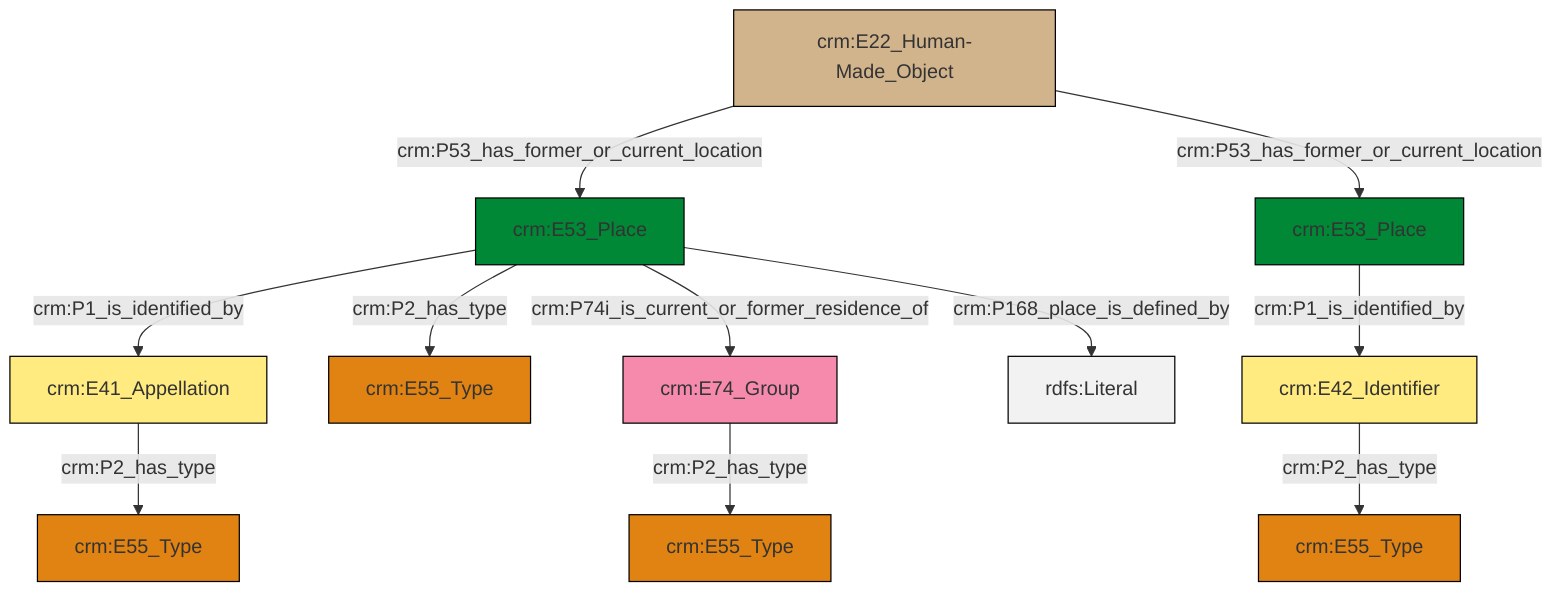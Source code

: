 graph TD
classDef Literal fill:#f2f2f2,stroke:#000000;
classDef CRM_Entity fill:#FFFFFF,stroke:#000000;
classDef Temporal_Entity fill:#00C9E6, stroke:#000000;
classDef Type fill:#E18312, stroke:#000000;
classDef Time-Span fill:#2C9C91, stroke:#000000;
classDef Appellation fill:#FFEB7F, stroke:#000000;
classDef Place fill:#008836, stroke:#000000;
classDef Persistent_Item fill:#B266B2, stroke:#000000;
classDef Conceptual_Object fill:#FFD700, stroke:#000000;
classDef Physical_Thing fill:#D2B48C, stroke:#000000;
classDef Actor fill:#f58aad, stroke:#000000;
classDef PC_Classes fill:#4ce600, stroke:#000000;
classDef Multi fill:#cccccc,stroke:#000000;

6["crm:E53_Place"]:::Place -->|crm:P1_is_identified_by| 7["crm:E41_Appellation"]:::Appellation
8["crm:E74_Group"]:::Actor -->|crm:P2_has_type| 4["crm:E55_Type"]:::Type
6["crm:E53_Place"]:::Place -->|crm:P2_has_type| 0["crm:E55_Type"]:::Type
7["crm:E41_Appellation"]:::Appellation -->|crm:P2_has_type| 11["crm:E55_Type"]:::Type
6["crm:E53_Place"]:::Place -->|crm:P74i_is_current_or_former_residence_of| 8["crm:E74_Group"]:::Actor
2["crm:E53_Place"]:::Place -->|crm:P1_is_identified_by| 9["crm:E42_Identifier"]:::Appellation
14["crm:E22_Human-Made_Object"]:::Physical_Thing -->|crm:P53_has_former_or_current_location| 6["crm:E53_Place"]:::Place
9["crm:E42_Identifier"]:::Appellation -->|crm:P2_has_type| 17["crm:E55_Type"]:::Type
14["crm:E22_Human-Made_Object"]:::Physical_Thing -->|crm:P53_has_former_or_current_location| 2["crm:E53_Place"]:::Place
6["crm:E53_Place"]:::Place -->|crm:P168_place_is_defined_by| 24[rdfs:Literal]:::Literal
